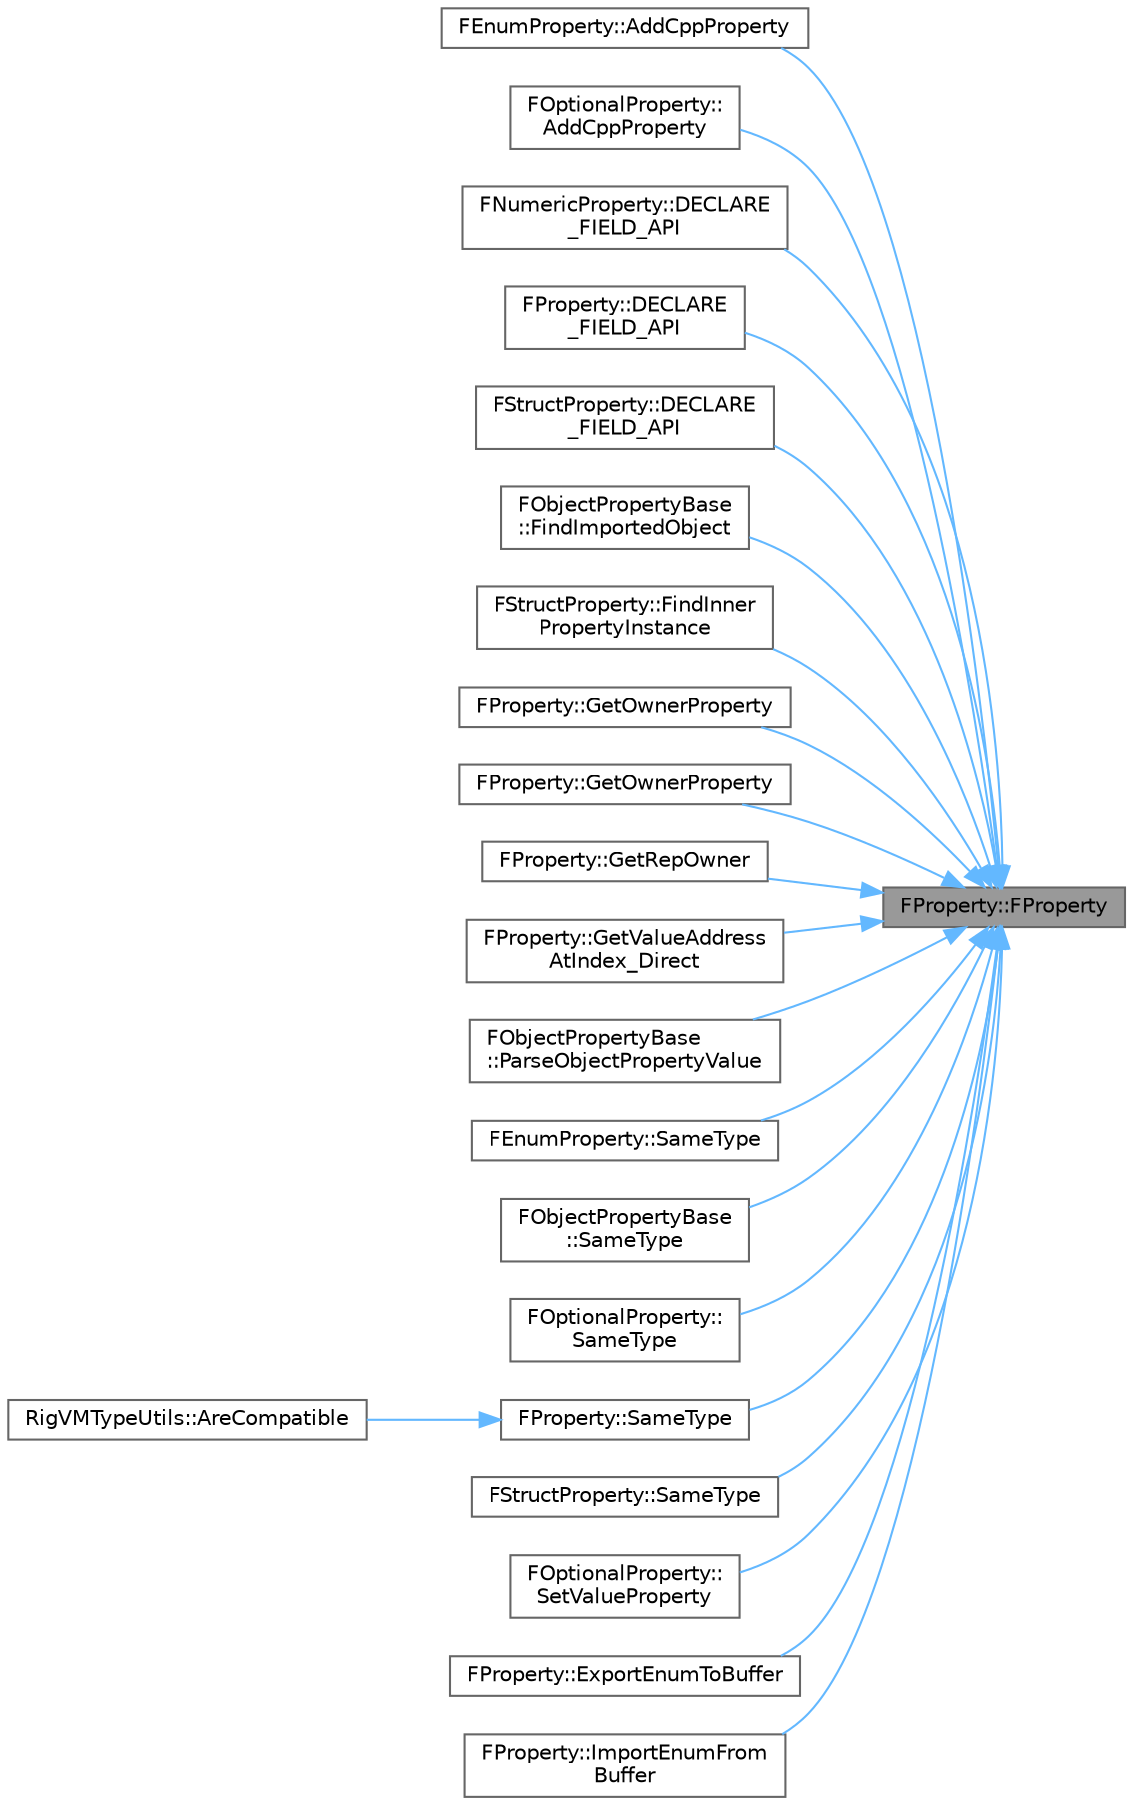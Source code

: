 digraph "FProperty::FProperty"
{
 // INTERACTIVE_SVG=YES
 // LATEX_PDF_SIZE
  bgcolor="transparent";
  edge [fontname=Helvetica,fontsize=10,labelfontname=Helvetica,labelfontsize=10];
  node [fontname=Helvetica,fontsize=10,shape=box,height=0.2,width=0.4];
  rankdir="RL";
  Node1 [id="Node000001",label="FProperty::FProperty",height=0.2,width=0.4,color="gray40", fillcolor="grey60", style="filled", fontcolor="black",tooltip=" "];
  Node1 -> Node2 [id="edge1_Node000001_Node000002",dir="back",color="steelblue1",style="solid",tooltip=" "];
  Node2 [id="Node000002",label="FEnumProperty::AddCppProperty",height=0.2,width=0.4,color="grey40", fillcolor="white", style="filled",URL="$df/d2b/classFEnumProperty.html#a0173f392c841a04b7793e4f5118716bb",tooltip=" "];
  Node1 -> Node3 [id="edge2_Node000001_Node000003",dir="back",color="steelblue1",style="solid",tooltip=" "];
  Node3 [id="Node000003",label="FOptionalProperty::\lAddCppProperty",height=0.2,width=0.4,color="grey40", fillcolor="white", style="filled",URL="$de/dac/classFOptionalProperty.html#a2d1e6c5e7aac7a8b6c913cf22b7d2845",tooltip=" "];
  Node1 -> Node4 [id="edge3_Node000001_Node000004",dir="back",color="steelblue1",style="solid",tooltip=" "];
  Node4 [id="Node000004",label="FNumericProperty::DECLARE\l_FIELD_API",height=0.2,width=0.4,color="grey40", fillcolor="white", style="filled",URL="$d3/d7c/classFNumericProperty.html#af79a0d2f80bf26e54747b81eadcaef54",tooltip=" "];
  Node1 -> Node5 [id="edge4_Node000001_Node000005",dir="back",color="steelblue1",style="solid",tooltip=" "];
  Node5 [id="Node000005",label="FProperty::DECLARE\l_FIELD_API",height=0.2,width=0.4,color="grey40", fillcolor="white", style="filled",URL="$d9/dbc/classFProperty.html#a473c7369bd306993268b3fa38914cb20",tooltip=" "];
  Node1 -> Node6 [id="edge5_Node000001_Node000006",dir="back",color="steelblue1",style="solid",tooltip=" "];
  Node6 [id="Node000006",label="FStructProperty::DECLARE\l_FIELD_API",height=0.2,width=0.4,color="grey40", fillcolor="white", style="filled",URL="$d1/dd6/classFStructProperty.html#a3d7feda7dbf1f52edfbbb060192a65a3",tooltip=" "];
  Node1 -> Node7 [id="edge6_Node000001_Node000007",dir="back",color="steelblue1",style="solid",tooltip=" "];
  Node7 [id="Node000007",label="FObjectPropertyBase\l::FindImportedObject",height=0.2,width=0.4,color="grey40", fillcolor="white", style="filled",URL="$d6/d97/classFObjectPropertyBase.html#ab788f2cde80c6a4e14fbff95d28e30fa",tooltip=" "];
  Node1 -> Node8 [id="edge7_Node000001_Node000008",dir="back",color="steelblue1",style="solid",tooltip=" "];
  Node8 [id="Node000008",label="FStructProperty::FindInner\lPropertyInstance",height=0.2,width=0.4,color="grey40", fillcolor="white", style="filled",URL="$d1/dd6/classFStructProperty.html#ad49cbfcc27e9c5c2b562f9645543af4a",tooltip=" "];
  Node1 -> Node9 [id="edge8_Node000001_Node000009",dir="back",color="steelblue1",style="solid",tooltip=" "];
  Node9 [id="Node000009",label="FProperty::GetOwnerProperty",height=0.2,width=0.4,color="grey40", fillcolor="white", style="filled",URL="$d9/dbc/classFProperty.html#a425a6f72a0a8b6b0dc31d6fdca61e657",tooltip="Returns the first FProperty in this property's Outer chain that does not have a FProperty for an Oute..."];
  Node1 -> Node10 [id="edge9_Node000001_Node000010",dir="back",color="steelblue1",style="solid",tooltip=" "];
  Node10 [id="Node000010",label="FProperty::GetOwnerProperty",height=0.2,width=0.4,color="grey40", fillcolor="white", style="filled",URL="$d9/dbc/classFProperty.html#a51ab542a832d9bfd33343b8a73555517",tooltip=" "];
  Node1 -> Node11 [id="edge10_Node000001_Node000011",dir="back",color="steelblue1",style="solid",tooltip=" "];
  Node11 [id="Node000011",label="FProperty::GetRepOwner",height=0.2,width=0.4,color="grey40", fillcolor="white", style="filled",URL="$d9/dbc/classFProperty.html#ae208a72a0a67995d9be0ac1f67529273",tooltip="Returns the replication owner, which is the property itself, or NULL if this isn't important for repl..."];
  Node1 -> Node12 [id="edge11_Node000001_Node000012",dir="back",color="steelblue1",style="solid",tooltip=" "];
  Node12 [id="Node000012",label="FProperty::GetValueAddress\lAtIndex_Direct",height=0.2,width=0.4,color="grey40", fillcolor="white", style="filled",URL="$d9/dbc/classFProperty.html#a759ef6a425b3e92551a30fe2a59e6f8c",tooltip="Gets value address at given index inside of a static array or container."];
  Node1 -> Node13 [id="edge12_Node000001_Node000013",dir="back",color="steelblue1",style="solid",tooltip=" "];
  Node13 [id="Node000013",label="FObjectPropertyBase\l::ParseObjectPropertyValue",height=0.2,width=0.4,color="grey40", fillcolor="white", style="filled",URL="$d6/d97/classFObjectPropertyBase.html#afb337babaa7e4ea3de5f6911d60c679a",tooltip="Parses a text buffer into an object reference."];
  Node1 -> Node14 [id="edge13_Node000001_Node000014",dir="back",color="steelblue1",style="solid",tooltip=" "];
  Node14 [id="Node000014",label="FEnumProperty::SameType",height=0.2,width=0.4,color="grey40", fillcolor="white", style="filled",URL="$df/d2b/classFEnumProperty.html#a25244e4fd680053ce7d69194802de1dd",tooltip="returns true, if Other is property of exactly the same type"];
  Node1 -> Node15 [id="edge14_Node000001_Node000015",dir="back",color="steelblue1",style="solid",tooltip=" "];
  Node15 [id="Node000015",label="FObjectPropertyBase\l::SameType",height=0.2,width=0.4,color="grey40", fillcolor="white", style="filled",URL="$d6/d97/classFObjectPropertyBase.html#ae10e53be9aa9b0149343059e615dafc1",tooltip="returns true, if Other is property of exactly the same type"];
  Node1 -> Node16 [id="edge15_Node000001_Node000016",dir="back",color="steelblue1",style="solid",tooltip=" "];
  Node16 [id="Node000016",label="FOptionalProperty::\lSameType",height=0.2,width=0.4,color="grey40", fillcolor="white", style="filled",URL="$de/dac/classFOptionalProperty.html#aa00bc56921bd53e9473e79918b6a0551",tooltip="returns true, if Other is property of exactly the same type"];
  Node1 -> Node17 [id="edge16_Node000001_Node000017",dir="back",color="steelblue1",style="solid",tooltip=" "];
  Node17 [id="Node000017",label="FProperty::SameType",height=0.2,width=0.4,color="grey40", fillcolor="white", style="filled",URL="$d9/dbc/classFProperty.html#aa654557bd3f4cf2225b304553411585e",tooltip="returns true, if Other is property of exactly the same type"];
  Node17 -> Node18 [id="edge17_Node000017_Node000018",dir="back",color="steelblue1",style="solid",tooltip=" "];
  Node18 [id="Node000018",label="RigVMTypeUtils::AreCompatible",height=0.2,width=0.4,color="grey40", fillcolor="white", style="filled",URL="$d9/d01/namespaceRigVMTypeUtils.html#a8c96a6b849c58e5cb0da6d31d913e7d2",tooltip=" "];
  Node1 -> Node19 [id="edge18_Node000001_Node000019",dir="back",color="steelblue1",style="solid",tooltip=" "];
  Node19 [id="Node000019",label="FStructProperty::SameType",height=0.2,width=0.4,color="grey40", fillcolor="white", style="filled",URL="$d1/dd6/classFStructProperty.html#a60a6201e16c6f3b9781930c038395300",tooltip="returns true, if Other is property of exactly the same type"];
  Node1 -> Node20 [id="edge19_Node000001_Node000020",dir="back",color="steelblue1",style="solid",tooltip=" "];
  Node20 [id="Node000020",label="FOptionalProperty::\lSetValueProperty",height=0.2,width=0.4,color="grey40", fillcolor="white", style="filled",URL="$de/dac/classFOptionalProperty.html#af417fc9ee6cf09225fecdf883488da4b",tooltip=" "];
  Node1 -> Node21 [id="edge20_Node000001_Node000021",dir="back",color="steelblue1",style="solid",tooltip=" "];
  Node21 [id="Node000021",label="FProperty::ExportEnumToBuffer",height=0.2,width=0.4,color="grey40", fillcolor="white", style="filled",URL="$d9/dbc/classFProperty.html#aedc620ba1f1b23d23149391afd104168",tooltip=" "];
  Node1 -> Node22 [id="edge21_Node000001_Node000022",dir="back",color="steelblue1",style="solid",tooltip=" "];
  Node22 [id="Node000022",label="FProperty::ImportEnumFrom\lBuffer",height=0.2,width=0.4,color="grey40", fillcolor="white", style="filled",URL="$d9/dbc/classFProperty.html#a3fd08b07e80a935b50ba81a2590b457c",tooltip=" "];
}
